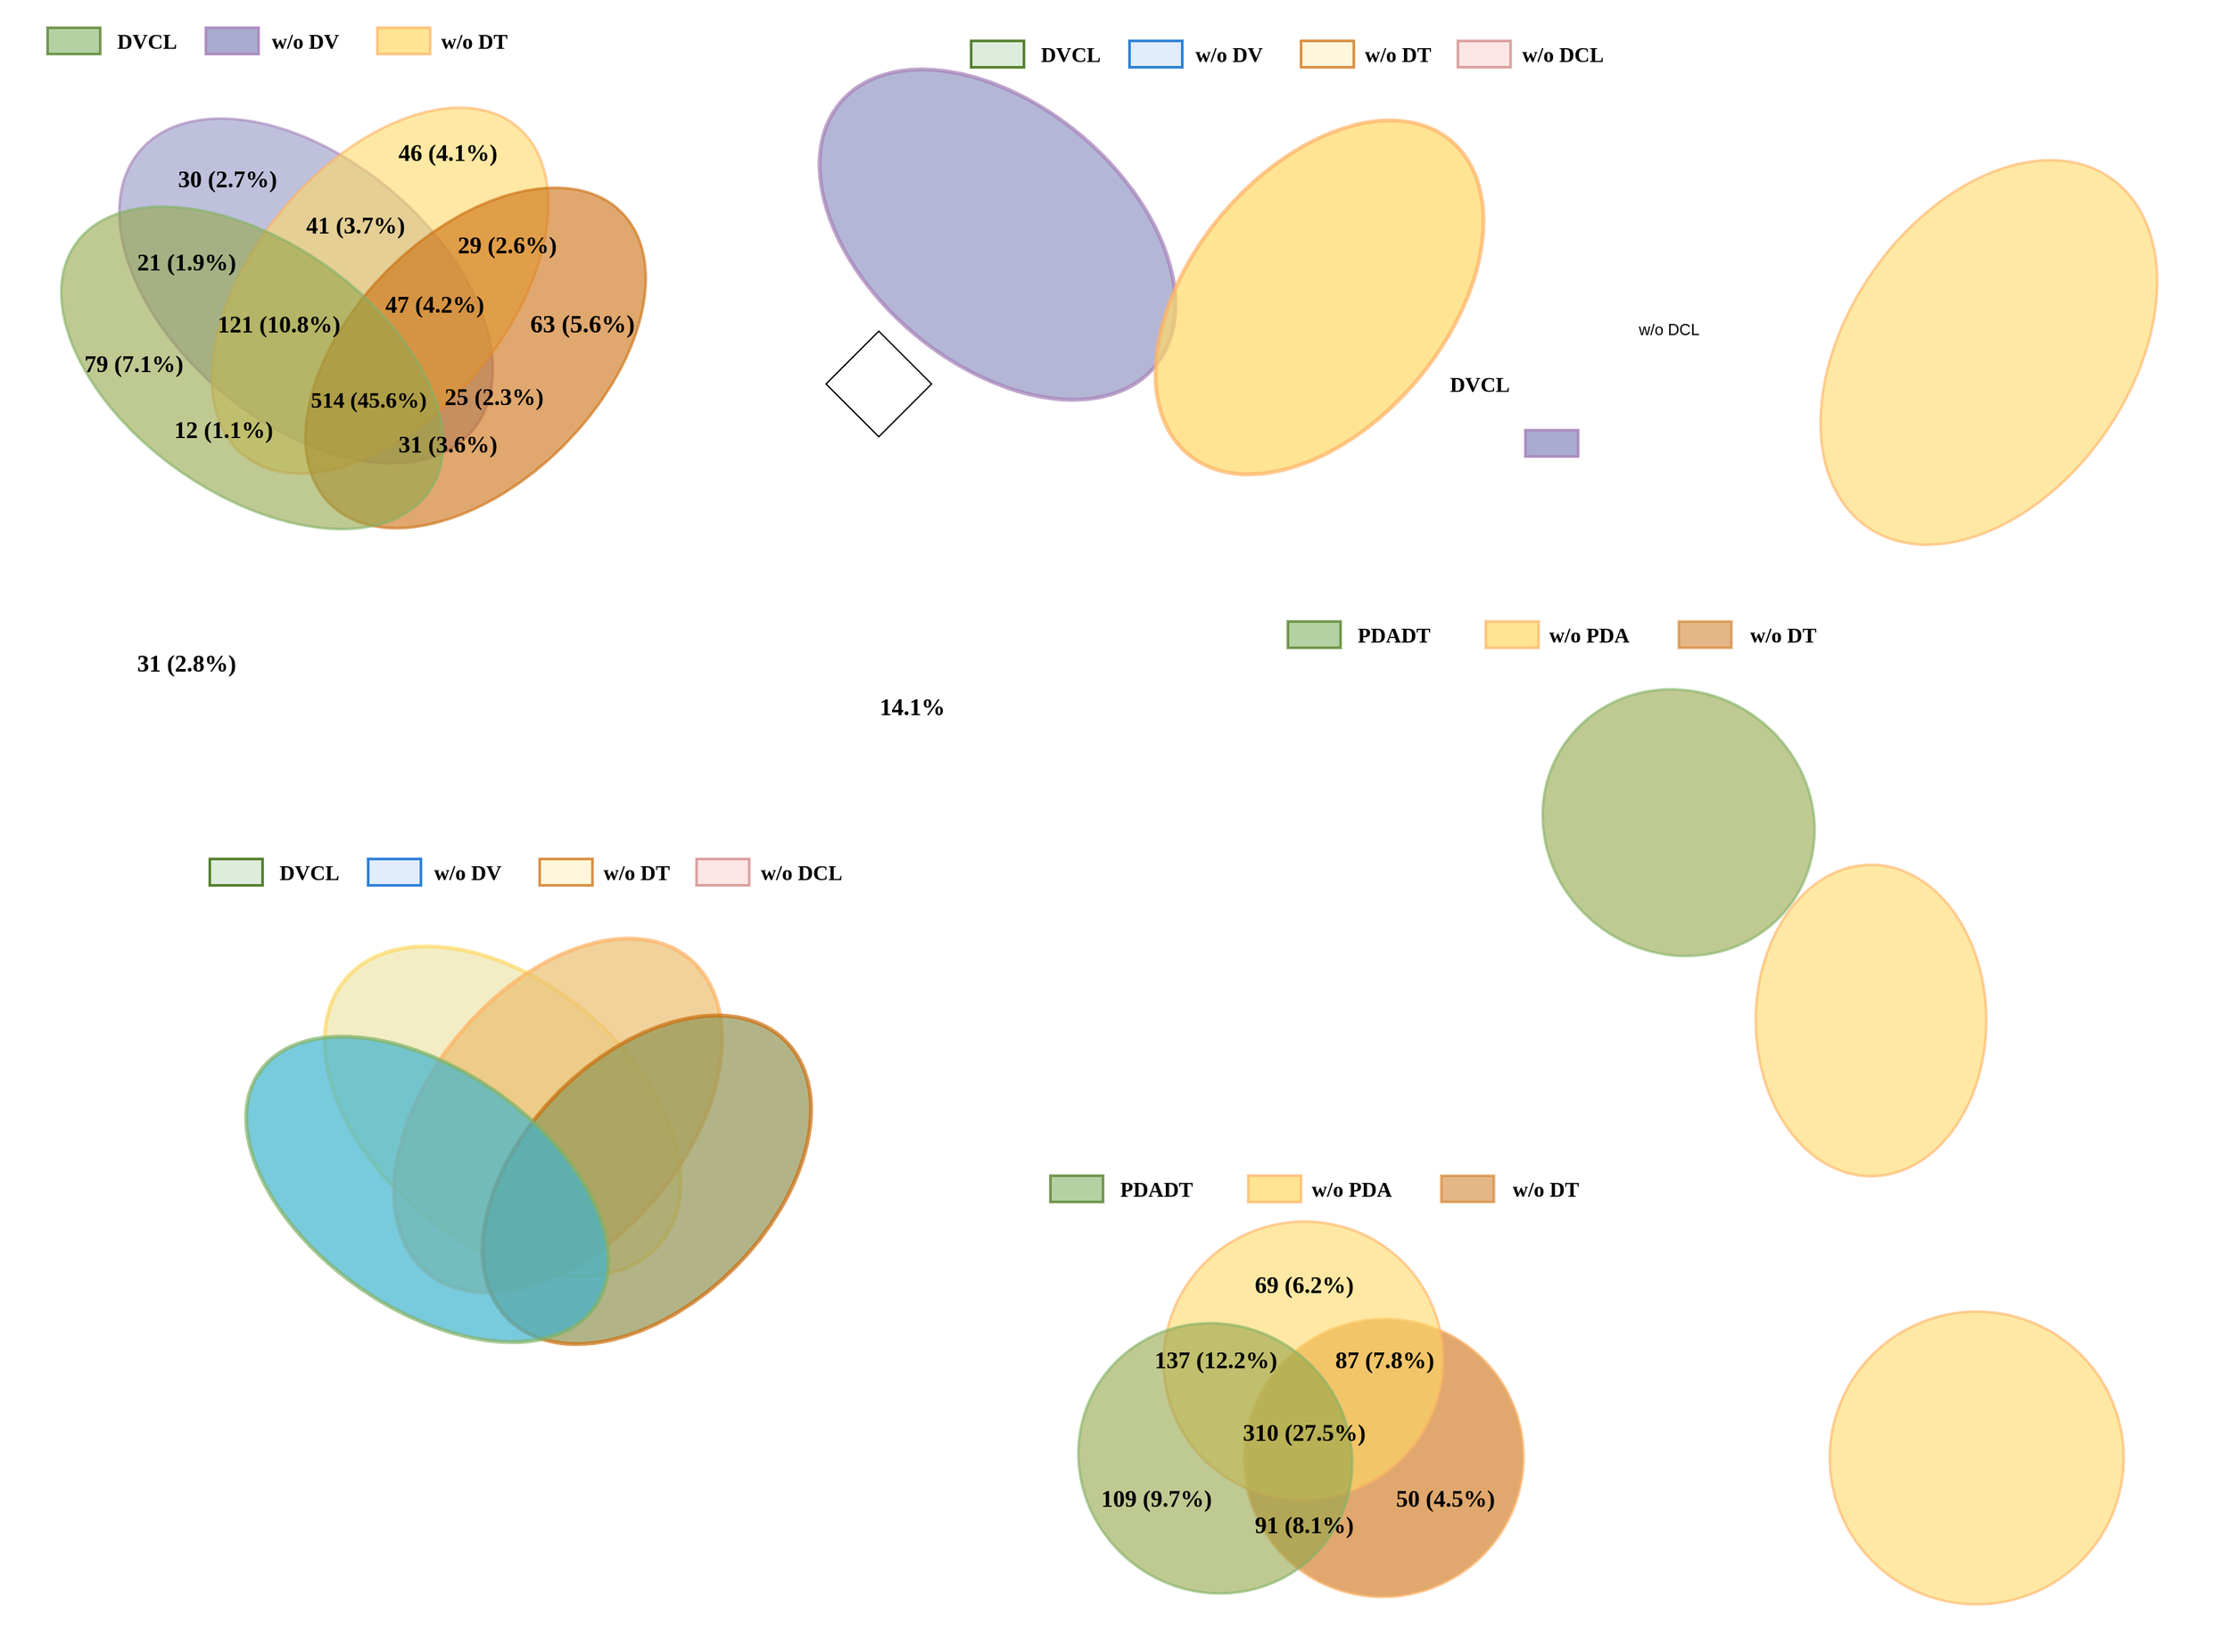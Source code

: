 <mxfile version="24.0.7" type="github">
  <diagram name="第 1 页" id="LeM2w8VIvvIg2yJOV-8C">
    <mxGraphModel dx="2490" dy="1259" grid="1" gridSize="10" guides="1" tooltips="1" connect="1" arrows="1" fold="1" page="1" pageScale="1" pageWidth="1169" pageHeight="1654" background="none" math="0" shadow="0">
      <root>
        <mxCell id="0" />
        <mxCell id="1" parent="0" />
        <mxCell id="9sdCq0_GtWGFNs0LASUp-22" value="" style="ellipse;whiteSpace=wrap;html=1;rotation=90;fillColor=#FFD966;strokeColor=#FFB366;opacity=60;strokeWidth=2;" parent="1" vertex="1">
          <mxGeometry x="1531.08" y="1337.56" width="221.92" height="222.78" as="geometry" />
        </mxCell>
        <mxCell id="WjKeYcZH_bO4U1SeLpZb-8" value="" style="ellipse;whiteSpace=wrap;html=1;rotation=40;fillColor=#9497C5;strokeColor=#A680B8;opacity=60;strokeWidth=2;" parent="1" vertex="1">
          <mxGeometry x="211.27" y="464.67" width="329.39" height="199.57" as="geometry" />
        </mxCell>
        <mxCell id="WjKeYcZH_bO4U1SeLpZb-7" value="" style="ellipse;whiteSpace=wrap;html=1;rotation=-230;fillColor=#FFD966;strokeColor=#FFB366;opacity=60;strokeWidth=2;" parent="1" vertex="1">
          <mxGeometry x="270" y="468.16" width="324.02" height="192.09" as="geometry" />
        </mxCell>
        <mxCell id="WjKeYcZH_bO4U1SeLpZb-1" value="" style="ellipse;whiteSpace=wrap;html=1;rotation=-225;opacity=60;fillColor=#CC6E0E;strokeColor=#CC6E0E;strokeWidth=2;" parent="1" vertex="1">
          <mxGeometry x="348.17" y="521.1" width="312.51" height="188.36" as="geometry" />
        </mxCell>
        <mxCell id="WjKeYcZH_bO4U1SeLpZb-18" value="&lt;font style=&quot;font-size: 16px;&quot; face=&quot;Times New Roman&quot;&gt;&lt;b&gt;DVCL&lt;/b&gt;&lt;/font&gt;" style="text;html=1;align=center;verticalAlign=middle;resizable=0;points=[];autosize=1;strokeColor=none;fillColor=none;" parent="1" vertex="1">
          <mxGeometry x="1230" y="620" width="70" height="30" as="geometry" />
        </mxCell>
        <mxCell id="WjKeYcZH_bO4U1SeLpZb-20" value="&lt;br&gt;" style="text;html=1;align=center;verticalAlign=middle;resizable=0;points=[];autosize=1;strokeColor=none;fillColor=none;" parent="1" vertex="1">
          <mxGeometry x="870" y="558" width="20" height="30" as="geometry" />
        </mxCell>
        <mxCell id="WjKeYcZH_bO4U1SeLpZb-21" value="" style="ellipse;whiteSpace=wrap;html=1;rotation=40;fillColor=#9497C5;strokeColor=#A680B8;opacity=70;strokeWidth=3;" parent="1" vertex="1">
          <mxGeometry x="744.42" y="423.59" width="311.16" height="196.41" as="geometry" />
        </mxCell>
        <mxCell id="WjKeYcZH_bO4U1SeLpZb-22" value="" style="ellipse;whiteSpace=wrap;html=1;rotation=-230;fillColor=#FFD966;strokeColor=#FFB366;opacity=70;strokeWidth=3;" parent="1" vertex="1">
          <mxGeometry x="988.95" y="472.46" width="310" height="193.9" as="geometry" />
        </mxCell>
        <mxCell id="WjKeYcZH_bO4U1SeLpZb-23" value="" style="rounded=0;whiteSpace=wrap;html=1;fillColor=#d5e8d4;strokeColor=#336600;opacity=80;strokeWidth=2;" parent="1" vertex="1">
          <mxGeometry x="880" y="375" width="40" height="20" as="geometry" />
        </mxCell>
        <mxCell id="WjKeYcZH_bO4U1SeLpZb-24" value="&lt;font style=&quot;font-size: 16px;&quot; face=&quot;Times New Roman&quot;&gt;&lt;b&gt;DVCL&lt;/b&gt;&lt;/font&gt;" style="text;html=1;align=center;verticalAlign=middle;resizable=0;points=[];autosize=1;strokeColor=none;fillColor=none;" parent="1" vertex="1">
          <mxGeometry x="920" y="370" width="70" height="30" as="geometry" />
        </mxCell>
        <mxCell id="WjKeYcZH_bO4U1SeLpZb-25" value="" style="rounded=0;whiteSpace=wrap;html=1;fillColor=#dae8fc;strokeColor=#0066CC;opacity=80;strokeWidth=2;" parent="1" vertex="1">
          <mxGeometry x="1000" y="375" width="40" height="20" as="geometry" />
        </mxCell>
        <mxCell id="WjKeYcZH_bO4U1SeLpZb-26" value="&lt;font face=&quot;Times New Roman&quot;&gt;&lt;span style=&quot;font-size: 16px;&quot;&gt;&lt;b&gt;w/o DV&lt;/b&gt;&lt;/span&gt;&lt;/font&gt;" style="text;html=1;align=center;verticalAlign=middle;resizable=0;points=[];autosize=1;strokeColor=none;fillColor=none;" parent="1" vertex="1">
          <mxGeometry x="1040" y="370" width="70" height="30" as="geometry" />
        </mxCell>
        <mxCell id="WjKeYcZH_bO4U1SeLpZb-27" value="" style="rounded=0;whiteSpace=wrap;html=1;fillColor=#fff2cc;strokeColor=#CC6600;opacity=70;strokeWidth=2;" parent="1" vertex="1">
          <mxGeometry x="1130" y="375" width="40" height="20" as="geometry" />
        </mxCell>
        <mxCell id="WjKeYcZH_bO4U1SeLpZb-28" value="&lt;font face=&quot;Times New Roman&quot;&gt;&lt;span style=&quot;font-size: 16px;&quot;&gt;&lt;b&gt;w/o DT&lt;/b&gt;&lt;/span&gt;&lt;/font&gt;" style="text;html=1;align=center;verticalAlign=middle;resizable=0;points=[];autosize=1;strokeColor=none;fillColor=none;" parent="1" vertex="1">
          <mxGeometry x="1168" y="370" width="70" height="30" as="geometry" />
        </mxCell>
        <mxCell id="WjKeYcZH_bO4U1SeLpZb-29" value="" style="rounded=0;whiteSpace=wrap;html=1;fillColor=#f8cecc;strokeColor=#b85450;opacity=50;strokeWidth=2;" parent="1" vertex="1">
          <mxGeometry x="1248.84" y="375" width="40" height="20" as="geometry" />
        </mxCell>
        <mxCell id="WjKeYcZH_bO4U1SeLpZb-30" value="&lt;font face=&quot;Times New Roman&quot;&gt;&lt;span style=&quot;font-size: 16px;&quot;&gt;&lt;b&gt;w/o DCL&lt;/b&gt;&lt;/span&gt;&lt;/font&gt;" style="text;html=1;align=center;verticalAlign=middle;resizable=0;points=[];autosize=1;strokeColor=none;fillColor=none;" parent="1" vertex="1">
          <mxGeometry x="1282.51" y="370" width="90" height="30" as="geometry" />
        </mxCell>
        <mxCell id="WjKeYcZH_bO4U1SeLpZb-31" value="" style="ellipse;whiteSpace=wrap;html=1;rotation=40;fillColor=#EEE5AD;strokeColor=#FFD966;opacity=70;strokeWidth=3;" parent="1" vertex="1">
          <mxGeometry x="369.35" y="1088.16" width="311.16" height="196.41" as="geometry" />
        </mxCell>
        <mxCell id="WjKeYcZH_bO4U1SeLpZb-32" value="" style="ellipse;whiteSpace=wrap;html=1;rotation=-230;fillColor=#EABF6F;strokeColor=#FFB366;opacity=70;strokeWidth=3;" parent="1" vertex="1">
          <mxGeometry x="411.95" y="1092.46" width="310" height="193.9" as="geometry" />
        </mxCell>
        <mxCell id="WjKeYcZH_bO4U1SeLpZb-33" value="" style="ellipse;whiteSpace=wrap;html=1;rotation=-225;opacity=70;fillColor=#929455;strokeColor=#CC6E0E;strokeWidth=3;" parent="1" vertex="1">
          <mxGeometry x="485.5" y="1143.96" width="297.38" height="188.36" as="geometry" />
        </mxCell>
        <mxCell id="WjKeYcZH_bO4U1SeLpZb-34" value="" style="rounded=0;whiteSpace=wrap;html=1;fillColor=#d5e8d4;strokeColor=#336600;opacity=80;strokeWidth=2;" parent="1" vertex="1">
          <mxGeometry x="303" y="995" width="40" height="20" as="geometry" />
        </mxCell>
        <mxCell id="WjKeYcZH_bO4U1SeLpZb-35" value="&lt;font style=&quot;font-size: 16px;&quot; face=&quot;Times New Roman&quot;&gt;&lt;b&gt;DVCL&lt;/b&gt;&lt;/font&gt;" style="text;html=1;align=center;verticalAlign=middle;resizable=0;points=[];autosize=1;strokeColor=none;fillColor=none;" parent="1" vertex="1">
          <mxGeometry x="343" y="990" width="70" height="30" as="geometry" />
        </mxCell>
        <mxCell id="WjKeYcZH_bO4U1SeLpZb-36" value="" style="rounded=0;whiteSpace=wrap;html=1;fillColor=#dae8fc;strokeColor=#0066CC;opacity=80;strokeWidth=2;" parent="1" vertex="1">
          <mxGeometry x="423" y="995" width="40" height="20" as="geometry" />
        </mxCell>
        <mxCell id="WjKeYcZH_bO4U1SeLpZb-37" value="&lt;font face=&quot;Times New Roman&quot;&gt;&lt;span style=&quot;font-size: 16px;&quot;&gt;&lt;b&gt;w/o DV&lt;/b&gt;&lt;/span&gt;&lt;/font&gt;" style="text;html=1;align=center;verticalAlign=middle;resizable=0;points=[];autosize=1;strokeColor=none;fillColor=none;" parent="1" vertex="1">
          <mxGeometry x="463" y="990" width="70" height="30" as="geometry" />
        </mxCell>
        <mxCell id="WjKeYcZH_bO4U1SeLpZb-38" value="" style="rounded=0;whiteSpace=wrap;html=1;fillColor=#fff2cc;strokeColor=#CC6600;opacity=70;strokeWidth=2;" parent="1" vertex="1">
          <mxGeometry x="553" y="995" width="40" height="20" as="geometry" />
        </mxCell>
        <mxCell id="WjKeYcZH_bO4U1SeLpZb-39" value="&lt;font face=&quot;Times New Roman&quot;&gt;&lt;span style=&quot;font-size: 16px;&quot;&gt;&lt;b&gt;w/o DT&lt;/b&gt;&lt;/span&gt;&lt;/font&gt;" style="text;html=1;align=center;verticalAlign=middle;resizable=0;points=[];autosize=1;strokeColor=none;fillColor=none;" parent="1" vertex="1">
          <mxGeometry x="591" y="990" width="70" height="30" as="geometry" />
        </mxCell>
        <mxCell id="WjKeYcZH_bO4U1SeLpZb-40" value="" style="rounded=0;whiteSpace=wrap;html=1;fillColor=#f8cecc;strokeColor=#b85450;opacity=50;strokeWidth=2;" parent="1" vertex="1">
          <mxGeometry x="671.84" y="995" width="40" height="20" as="geometry" />
        </mxCell>
        <mxCell id="WjKeYcZH_bO4U1SeLpZb-41" value="&lt;font face=&quot;Times New Roman&quot;&gt;&lt;span style=&quot;font-size: 16px;&quot;&gt;&lt;b&gt;w/o DCL&lt;/b&gt;&lt;/span&gt;&lt;/font&gt;" style="text;html=1;align=center;verticalAlign=middle;resizable=0;points=[];autosize=1;strokeColor=none;fillColor=none;" parent="1" vertex="1">
          <mxGeometry x="705.51" y="990" width="90" height="30" as="geometry" />
        </mxCell>
        <mxCell id="WjKeYcZH_bO4U1SeLpZb-42" value="" style="ellipse;whiteSpace=wrap;html=1;rotation=35;fillColor=#3FB4CF;strokeColor=#82b366;opacity=70;strokeWidth=3;" parent="1" vertex="1">
          <mxGeometry x="312.74" y="1154.92" width="310.12" height="180.9" as="geometry" />
        </mxCell>
        <mxCell id="WjKeYcZH_bO4U1SeLpZb-5" value="" style="ellipse;whiteSpace=wrap;html=1;rotation=35;fillColor=#95A54A;strokeColor=#82B366;opacity=60;strokeWidth=2;" parent="1" vertex="1">
          <mxGeometry x="171.6" y="527.3" width="327.09" height="191.04" as="geometry" />
        </mxCell>
        <mxCell id="WjKeYcZH_bO4U1SeLpZb-51" value="w/o DCL" style="text;whiteSpace=wrap;html=1;" parent="1" vertex="1">
          <mxGeometry x="1384.02" y="580" width="80" height="40" as="geometry" />
        </mxCell>
        <mxCell id="WjKeYcZH_bO4U1SeLpZb-52" value="&lt;font size=&quot;1&quot; face=&quot;Times New Roman&quot;&gt;&lt;b style=&quot;font-size: 18px;&quot;&gt;79 (7.1%)&lt;/b&gt;&lt;/font&gt;" style="text;html=1;align=center;verticalAlign=middle;resizable=0;points=[];autosize=1;strokeColor=none;fillColor=none;" parent="1" vertex="1">
          <mxGeometry x="195" y="600" width="100" height="40" as="geometry" />
        </mxCell>
        <mxCell id="WjKeYcZH_bO4U1SeLpZb-53" value="&lt;font size=&quot;1&quot; face=&quot;Times New Roman&quot;&gt;&lt;b style=&quot;font-size: 19px;&quot;&gt;63 (5.6%)&lt;/b&gt;&lt;/font&gt;" style="text;html=1;align=center;verticalAlign=middle;resizable=0;points=[];autosize=1;strokeColor=none;fillColor=none;" parent="1" vertex="1">
          <mxGeometry x="535" y="570" width="100" height="40" as="geometry" />
        </mxCell>
        <mxCell id="WjKeYcZH_bO4U1SeLpZb-54" value="&lt;font size=&quot;1&quot; face=&quot;Times New Roman&quot;&gt;&lt;b style=&quot;font-size: 18px;&quot;&gt;30 (2.7%)&lt;/b&gt;&lt;/font&gt;" style="text;html=1;align=center;verticalAlign=middle;resizable=0;points=[];autosize=1;strokeColor=none;fillColor=none;" parent="1" vertex="1">
          <mxGeometry x="266.32" y="460" width="100" height="40" as="geometry" />
        </mxCell>
        <mxCell id="WjKeYcZH_bO4U1SeLpZb-55" value="&lt;font size=&quot;1&quot; face=&quot;Times New Roman&quot;&gt;&lt;b style=&quot;font-size: 18px;&quot;&gt;46 (4.1%)&lt;/b&gt;&lt;/font&gt;" style="text;html=1;align=center;verticalAlign=middle;resizable=0;points=[];autosize=1;strokeColor=none;fillColor=none;" parent="1" vertex="1">
          <mxGeometry x="433" y="440" width="100" height="40" as="geometry" />
        </mxCell>
        <mxCell id="WjKeYcZH_bO4U1SeLpZb-56" value="&lt;font size=&quot;1&quot; face=&quot;Times New Roman&quot;&gt;&lt;b style=&quot;font-size: 17px;&quot;&gt;514 (45.6%)&lt;/b&gt;&lt;/font&gt;" style="text;html=1;align=center;verticalAlign=middle;resizable=0;points=[];autosize=1;strokeColor=none;fillColor=none;" parent="1" vertex="1">
          <mxGeometry x="367.81" y="632.57" width="110" height="30" as="geometry" />
        </mxCell>
        <mxCell id="WjKeYcZH_bO4U1SeLpZb-57" value="&lt;font size=&quot;1&quot; face=&quot;Times New Roman&quot;&gt;&lt;b style=&quot;font-size: 18px;&quot;&gt;121 (10.8%)&lt;/b&gt;&lt;/font&gt;" style="text;html=1;align=center;verticalAlign=middle;resizable=0;points=[];autosize=1;strokeColor=none;fillColor=none;" parent="1" vertex="1">
          <mxGeometry x="295" y="570" width="120" height="40" as="geometry" />
        </mxCell>
        <mxCell id="WjKeYcZH_bO4U1SeLpZb-59" value="&lt;font size=&quot;1&quot; face=&quot;Times New Roman&quot;&gt;&lt;b style=&quot;font-size: 18px;&quot;&gt;12 (1.1%)&lt;/b&gt;&lt;/font&gt;" style="text;html=1;align=center;verticalAlign=middle;resizable=0;points=[];autosize=1;strokeColor=none;fillColor=none;" parent="1" vertex="1">
          <mxGeometry x="262.81" y="650" width="100" height="40" as="geometry" />
        </mxCell>
        <mxCell id="WjKeYcZH_bO4U1SeLpZb-60" value="&lt;font size=&quot;1&quot; face=&quot;Times New Roman&quot;&gt;&lt;b style=&quot;font-size: 18px;&quot;&gt;25 (2.3%)&lt;/b&gt;&lt;/font&gt;" style="text;html=1;align=center;verticalAlign=middle;resizable=0;points=[];autosize=1;strokeColor=none;fillColor=none;" parent="1" vertex="1">
          <mxGeometry x="467.51" y="625" width="100" height="40" as="geometry" />
        </mxCell>
        <mxCell id="WjKeYcZH_bO4U1SeLpZb-61" value="&lt;font size=&quot;1&quot; face=&quot;Times New Roman&quot;&gt;&lt;b style=&quot;font-size: 18px;&quot;&gt;41 (3.7%)&lt;/b&gt;&lt;/font&gt;" style="text;html=1;align=center;verticalAlign=middle;resizable=0;points=[];autosize=1;strokeColor=none;fillColor=none;" parent="1" vertex="1">
          <mxGeometry x="362.81" y="495" width="100" height="40" as="geometry" />
        </mxCell>
        <mxCell id="WjKeYcZH_bO4U1SeLpZb-62" value="&lt;font size=&quot;1&quot; face=&quot;Times New Roman&quot;&gt;&lt;b style=&quot;font-size: 18px;&quot;&gt;21 (1.9%)&lt;/b&gt;&lt;/font&gt;" style="text;html=1;align=center;verticalAlign=middle;resizable=0;points=[];autosize=1;strokeColor=none;fillColor=none;" parent="1" vertex="1">
          <mxGeometry x="235" y="523" width="100" height="40" as="geometry" />
        </mxCell>
        <mxCell id="WjKeYcZH_bO4U1SeLpZb-63" value="&lt;font size=&quot;1&quot; face=&quot;Times New Roman&quot;&gt;&lt;b style=&quot;font-size: 18px;&quot;&gt;29 (2.6%)&lt;/b&gt;&lt;/font&gt;" style="text;html=1;align=center;verticalAlign=middle;resizable=0;points=[];autosize=1;strokeColor=none;fillColor=none;" parent="1" vertex="1">
          <mxGeometry x="477.81" y="510" width="100" height="40" as="geometry" />
        </mxCell>
        <mxCell id="WjKeYcZH_bO4U1SeLpZb-64" value="&lt;font size=&quot;1&quot; face=&quot;Times New Roman&quot;&gt;&lt;b style=&quot;font-size: 18px;&quot;&gt;47 (4.2%)&lt;/b&gt;&lt;/font&gt;" style="text;html=1;align=center;verticalAlign=middle;resizable=0;points=[];autosize=1;strokeColor=none;fillColor=none;" parent="1" vertex="1">
          <mxGeometry x="423.0" y="555" width="100" height="40" as="geometry" />
        </mxCell>
        <mxCell id="WjKeYcZH_bO4U1SeLpZb-65" value="&lt;font size=&quot;1&quot; face=&quot;Times New Roman&quot;&gt;&lt;b style=&quot;font-size: 18px;&quot;&gt;31 (2.8%)&lt;/b&gt;&lt;/font&gt;" style="text;html=1;align=center;verticalAlign=middle;resizable=0;points=[];autosize=1;strokeColor=none;fillColor=none;" parent="1" vertex="1">
          <mxGeometry x="235.0" y="827" width="100" height="40" as="geometry" />
        </mxCell>
        <mxCell id="WjKeYcZH_bO4U1SeLpZb-66" value="&lt;font size=&quot;1&quot; face=&quot;Times New Roman&quot;&gt;&lt;b style=&quot;font-size: 18px;&quot;&gt;31 (3.6%)&lt;/b&gt;&lt;/font&gt;" style="text;html=1;align=center;verticalAlign=middle;resizable=0;points=[];autosize=1;strokeColor=none;fillColor=none;" parent="1" vertex="1">
          <mxGeometry x="433" y="661.36" width="100" height="40" as="geometry" />
        </mxCell>
        <mxCell id="WjKeYcZH_bO4U1SeLpZb-67" value="" style="rhombus;whiteSpace=wrap;html=1;" parent="1" vertex="1">
          <mxGeometry x="770" y="595" width="80" height="80" as="geometry" />
        </mxCell>
        <mxCell id="WjKeYcZH_bO4U1SeLpZb-124" value="" style="rounded=0;whiteSpace=wrap;html=1;fillColor=#82B366;strokeColor=#336600;opacity=60;strokeWidth=2;" parent="1" vertex="1">
          <mxGeometry x="180" y="365" width="40" height="20" as="geometry" />
        </mxCell>
        <mxCell id="WjKeYcZH_bO4U1SeLpZb-125" value="&lt;font style=&quot;font-size: 16px;&quot; face=&quot;Times New Roman&quot;&gt;&lt;b&gt;DVCL&lt;/b&gt;&lt;/font&gt;" style="text;html=1;align=center;verticalAlign=middle;resizable=0;points=[];autosize=1;strokeColor=none;fillColor=none;" parent="1" vertex="1">
          <mxGeometry x="220" y="360" width="70" height="30" as="geometry" />
        </mxCell>
        <mxCell id="WjKeYcZH_bO4U1SeLpZb-126" value="" style="rounded=0;whiteSpace=wrap;html=1;fillColor=#9497C5;strokeColor=#A680B8;opacity=80;strokeWidth=2;" parent="1" vertex="1">
          <mxGeometry x="300" y="365" width="40" height="20" as="geometry" />
        </mxCell>
        <mxCell id="WjKeYcZH_bO4U1SeLpZb-127" value="&lt;font face=&quot;Times New Roman&quot;&gt;&lt;span style=&quot;font-size: 16px;&quot;&gt;&lt;b&gt;w/o DV&lt;/b&gt;&lt;/span&gt;&lt;/font&gt;" style="text;html=1;align=center;verticalAlign=middle;resizable=0;points=[];autosize=1;strokeColor=none;fillColor=none;" parent="1" vertex="1">
          <mxGeometry x="340" y="360" width="70" height="30" as="geometry" />
        </mxCell>
        <mxCell id="WjKeYcZH_bO4U1SeLpZb-128" value="" style="rounded=0;whiteSpace=wrap;html=1;fillColor=#FFD966;strokeColor=#FFB366;opacity=70;strokeWidth=2;" parent="1" vertex="1">
          <mxGeometry x="430" y="365" width="40" height="20" as="geometry" />
        </mxCell>
        <mxCell id="WjKeYcZH_bO4U1SeLpZb-129" value="&lt;font face=&quot;Times New Roman&quot;&gt;&lt;span style=&quot;font-size: 16px;&quot;&gt;&lt;b&gt;w/o DT&lt;/b&gt;&lt;/span&gt;&lt;/font&gt;" style="text;html=1;align=center;verticalAlign=middle;resizable=0;points=[];autosize=1;strokeColor=none;fillColor=none;" parent="1" vertex="1">
          <mxGeometry x="468" y="360" width="70" height="30" as="geometry" />
        </mxCell>
        <mxCell id="9sdCq0_GtWGFNs0LASUp-3" value="" style="ellipse;whiteSpace=wrap;html=1;rotation=90;fillColor=#FFD966;strokeColor=#FFB366;opacity=60;strokeWidth=2;" parent="1" vertex="1">
          <mxGeometry x="1443.92" y="1030" width="236.08" height="174.82" as="geometry" />
        </mxCell>
        <mxCell id="9sdCq0_GtWGFNs0LASUp-5" value="" style="ellipse;whiteSpace=wrap;html=1;rotation=-235;fillColor=#FFD966;strokeColor=#FFB366;opacity=60;strokeWidth=2;" parent="1" vertex="1">
          <mxGeometry x="1490" y="503.88" width="322.51" height="214.46" as="geometry" />
        </mxCell>
        <mxCell id="9sdCq0_GtWGFNs0LASUp-6" value="" style="ellipse;whiteSpace=wrap;html=1;rotation=-210;fillColor=#CC6E0E;strokeColor=#FFB366;opacity=60;strokeWidth=2;" parent="1" vertex="1">
          <mxGeometry x="1086.48" y="1343.76" width="212.47" height="210.38" as="geometry" />
        </mxCell>
        <mxCell id="9sdCq0_GtWGFNs0LASUp-10" value="" style="rounded=0;whiteSpace=wrap;html=1;fillColor=#9497C5;strokeColor=#A680B8;opacity=80;strokeWidth=2;" parent="1" vertex="1">
          <mxGeometry x="1300" y="670" width="40" height="20" as="geometry" />
        </mxCell>
        <mxCell id="9sdCq0_GtWGFNs0LASUp-14" value="&lt;font size=&quot;1&quot; face=&quot;Times New Roman&quot;&gt;&lt;b style=&quot;font-size: 18px;&quot;&gt;14.1%&lt;/b&gt;&lt;/font&gt;" style="text;html=1;align=center;verticalAlign=middle;resizable=0;points=[];autosize=1;strokeColor=none;fillColor=none;" parent="1" vertex="1">
          <mxGeometry x="800" y="860" width="70" height="40" as="geometry" />
        </mxCell>
        <mxCell id="9sdCq0_GtWGFNs0LASUp-15" value="" style="group" parent="1" vertex="1" connectable="0">
          <mxGeometry x="1120.0" y="810" width="410.0" height="30" as="geometry" />
        </mxCell>
        <mxCell id="WjKeYcZH_bO4U1SeLpZb-130" value="" style="rounded=0;whiteSpace=wrap;html=1;fillColor=#CC6E0E;strokeColor=#CC6E0E;opacity=50;strokeWidth=2;" parent="9sdCq0_GtWGFNs0LASUp-15" vertex="1">
          <mxGeometry x="296.25" y="5" width="40" height="20" as="geometry" />
        </mxCell>
        <mxCell id="WjKeYcZH_bO4U1SeLpZb-131" value="&lt;font face=&quot;Times New Roman&quot;&gt;&lt;span style=&quot;font-size: 16px;&quot;&gt;&lt;b&gt;w/o DT&lt;/b&gt;&lt;/span&gt;&lt;/font&gt;" style="text;html=1;align=center;verticalAlign=middle;resizable=0;points=[];autosize=1;strokeColor=none;fillColor=none;" parent="9sdCq0_GtWGFNs0LASUp-15" vertex="1">
          <mxGeometry x="340.0" width="70" height="30" as="geometry" />
        </mxCell>
        <mxCell id="9sdCq0_GtWGFNs0LASUp-8" value="" style="rounded=0;whiteSpace=wrap;html=1;fillColor=#82B366;strokeColor=#336600;opacity=60;strokeWidth=2;" parent="9sdCq0_GtWGFNs0LASUp-15" vertex="1">
          <mxGeometry y="5" width="40" height="20" as="geometry" />
        </mxCell>
        <mxCell id="9sdCq0_GtWGFNs0LASUp-9" value="&lt;font face=&quot;Times New Roman&quot;&gt;&lt;span style=&quot;font-size: 16px;&quot;&gt;&lt;b&gt;PDADT&lt;/b&gt;&lt;/span&gt;&lt;/font&gt;" style="text;html=1;align=center;verticalAlign=middle;resizable=0;points=[];autosize=1;strokeColor=none;fillColor=none;" parent="9sdCq0_GtWGFNs0LASUp-15" vertex="1">
          <mxGeometry x="40" width="80" height="30" as="geometry" />
        </mxCell>
        <mxCell id="9sdCq0_GtWGFNs0LASUp-11" value="&lt;font face=&quot;Times New Roman&quot;&gt;&lt;span style=&quot;font-size: 16px;&quot;&gt;&lt;b&gt;w/o PDA&lt;/b&gt;&lt;/span&gt;&lt;/font&gt;" style="text;html=1;align=center;verticalAlign=middle;resizable=0;points=[];autosize=1;strokeColor=none;fillColor=none;" parent="9sdCq0_GtWGFNs0LASUp-15" vertex="1">
          <mxGeometry x="187.51" width="80" height="30" as="geometry" />
        </mxCell>
        <mxCell id="9sdCq0_GtWGFNs0LASUp-12" value="" style="rounded=0;whiteSpace=wrap;html=1;fillColor=#FFD966;strokeColor=#FFB366;opacity=70;strokeWidth=2;" parent="9sdCq0_GtWGFNs0LASUp-15" vertex="1">
          <mxGeometry x="150.0" y="5" width="40" height="20" as="geometry" />
        </mxCell>
        <mxCell id="9sdCq0_GtWGFNs0LASUp-19" value="&lt;font face=&quot;Times New Roman&quot;&gt;&lt;span style=&quot;font-size: 18px;&quot;&gt;&lt;b&gt;50 (4.5%)&lt;/b&gt;&lt;/span&gt;&lt;/font&gt;" style="text;html=1;align=center;verticalAlign=middle;resizable=0;points=[];autosize=1;strokeColor=none;fillColor=none;" parent="1" vertex="1">
          <mxGeometry x="1188.84" y="1460" width="100" height="40" as="geometry" />
        </mxCell>
        <mxCell id="9sdCq0_GtWGFNs0LASUp-23" value="" style="ellipse;whiteSpace=wrap;html=1;rotation=35;fillColor=#95A54A;strokeColor=#82B366;opacity=60;strokeWidth=2;" parent="1" vertex="1">
          <mxGeometry x="1311.14" y="868.46" width="210" height="198.05" as="geometry" />
        </mxCell>
        <mxCell id="9sdCq0_GtWGFNs0LASUp-24" value="" style="ellipse;whiteSpace=wrap;html=1;rotation=-210;fillColor=#FFD966;strokeColor=#FFB366;opacity=60;strokeWidth=2;gradientColor=none;" parent="1" vertex="1">
          <mxGeometry x="1025.532" y="1270.005" width="212.47" height="210.38" as="geometry" />
        </mxCell>
        <mxCell id="9sdCq0_GtWGFNs0LASUp-4" value="" style="ellipse;whiteSpace=wrap;html=1;rotation=35;fillColor=#95A54A;strokeColor=#82B366;opacity=60;strokeWidth=2;" parent="1" vertex="1">
          <mxGeometry x="960" y="1348.06" width="210" height="202.32" as="geometry" />
        </mxCell>
        <mxCell id="9sdCq0_GtWGFNs0LASUp-25" value="" style="group" parent="1" vertex="1" connectable="0">
          <mxGeometry x="940" y="1230" width="410.0" height="30" as="geometry" />
        </mxCell>
        <mxCell id="9sdCq0_GtWGFNs0LASUp-26" value="" style="rounded=0;whiteSpace=wrap;html=1;fillColor=#CC6E0E;strokeColor=#CC6E0E;opacity=50;strokeWidth=2;" parent="9sdCq0_GtWGFNs0LASUp-25" vertex="1">
          <mxGeometry x="296.25" y="5" width="40" height="20" as="geometry" />
        </mxCell>
        <mxCell id="9sdCq0_GtWGFNs0LASUp-27" value="&lt;font face=&quot;Times New Roman&quot;&gt;&lt;span style=&quot;font-size: 16px;&quot;&gt;&lt;b&gt;w/o DT&lt;/b&gt;&lt;/span&gt;&lt;/font&gt;" style="text;html=1;align=center;verticalAlign=middle;resizable=0;points=[];autosize=1;strokeColor=none;fillColor=none;" parent="9sdCq0_GtWGFNs0LASUp-25" vertex="1">
          <mxGeometry x="340.0" width="70" height="30" as="geometry" />
        </mxCell>
        <mxCell id="9sdCq0_GtWGFNs0LASUp-28" value="" style="rounded=0;whiteSpace=wrap;html=1;fillColor=#82B366;strokeColor=#336600;opacity=60;strokeWidth=2;" parent="9sdCq0_GtWGFNs0LASUp-25" vertex="1">
          <mxGeometry y="5" width="40" height="20" as="geometry" />
        </mxCell>
        <mxCell id="9sdCq0_GtWGFNs0LASUp-29" value="&lt;font face=&quot;Times New Roman&quot;&gt;&lt;span style=&quot;font-size: 16px;&quot;&gt;&lt;b&gt;PDADT&lt;/b&gt;&lt;/span&gt;&lt;/font&gt;" style="text;html=1;align=center;verticalAlign=middle;resizable=0;points=[];autosize=1;strokeColor=none;fillColor=none;" parent="9sdCq0_GtWGFNs0LASUp-25" vertex="1">
          <mxGeometry x="40" width="80" height="30" as="geometry" />
        </mxCell>
        <mxCell id="9sdCq0_GtWGFNs0LASUp-30" value="&lt;font face=&quot;Times New Roman&quot;&gt;&lt;span style=&quot;font-size: 16px;&quot;&gt;&lt;b&gt;w/o PDA&lt;/b&gt;&lt;/span&gt;&lt;/font&gt;" style="text;html=1;align=center;verticalAlign=middle;resizable=0;points=[];autosize=1;strokeColor=none;fillColor=none;" parent="9sdCq0_GtWGFNs0LASUp-25" vertex="1">
          <mxGeometry x="187.51" width="80" height="30" as="geometry" />
        </mxCell>
        <mxCell id="9sdCq0_GtWGFNs0LASUp-31" value="" style="rounded=0;whiteSpace=wrap;html=1;fillColor=#FFD966;strokeColor=#FFB366;opacity=70;strokeWidth=2;" parent="9sdCq0_GtWGFNs0LASUp-25" vertex="1">
          <mxGeometry x="150.0" y="5" width="40" height="20" as="geometry" />
        </mxCell>
        <mxCell id="9sdCq0_GtWGFNs0LASUp-18" value="&lt;font face=&quot;Times New Roman&quot;&gt;&lt;span style=&quot;font-size: 18px;&quot;&gt;&lt;b&gt;69 (6.2%)&lt;/b&gt;&lt;/span&gt;&lt;/font&gt;" style="text;html=1;align=center;verticalAlign=middle;resizable=0;points=[];autosize=1;strokeColor=none;fillColor=none;" parent="1" vertex="1">
          <mxGeometry x="1081.77" y="1297.56" width="100" height="40" as="geometry" />
        </mxCell>
        <mxCell id="9sdCq0_GtWGFNs0LASUp-16" value="&lt;font face=&quot;Times New Roman&quot;&gt;&lt;span style=&quot;font-size: 18px;&quot;&gt;&lt;b&gt;137 (12.2%)&lt;/b&gt;&lt;/span&gt;&lt;/font&gt;" style="text;html=1;align=center;verticalAlign=middle;resizable=0;points=[];autosize=1;strokeColor=none;fillColor=none;" parent="1" vertex="1">
          <mxGeometry x="1005" y="1355.19" width="120" height="40" as="geometry" />
        </mxCell>
        <mxCell id="WjKeYcZH_bO4U1SeLpZb-58" value="&lt;font face=&quot;Times New Roman&quot;&gt;&lt;span style=&quot;font-size: 18px;&quot;&gt;&lt;b&gt;310 (27.5%)&lt;/b&gt;&lt;/span&gt;&lt;/font&gt;" style="text;html=1;align=center;verticalAlign=middle;resizable=0;points=[];autosize=1;strokeColor=none;fillColor=none;" parent="1" vertex="1">
          <mxGeometry x="1071.77" y="1410.0" width="120" height="40" as="geometry" />
        </mxCell>
        <mxCell id="9sdCq0_GtWGFNs0LASUp-21" value="&lt;font face=&quot;Times New Roman&quot;&gt;&lt;span style=&quot;font-size: 18px;&quot;&gt;&lt;b&gt;87 (7.8%)&lt;/b&gt;&lt;/span&gt;&lt;/font&gt;" style="text;html=1;align=center;verticalAlign=middle;resizable=0;points=[];autosize=1;strokeColor=none;fillColor=none;" parent="1" vertex="1">
          <mxGeometry x="1142.71" y="1355.19" width="100" height="40" as="geometry" />
        </mxCell>
        <mxCell id="9sdCq0_GtWGFNs0LASUp-20" value="&lt;font face=&quot;Times New Roman&quot;&gt;&lt;span style=&quot;font-size: 18px;&quot;&gt;&lt;b&gt;91 (8.1%)&lt;/b&gt;&lt;/span&gt;&lt;/font&gt;" style="text;html=1;align=center;verticalAlign=middle;resizable=0;points=[];autosize=1;strokeColor=none;fillColor=none;" parent="1" vertex="1">
          <mxGeometry x="1081.77" y="1480.0" width="100" height="40" as="geometry" />
        </mxCell>
        <mxCell id="9sdCq0_GtWGFNs0LASUp-17" value="&lt;font face=&quot;Times New Roman&quot;&gt;&lt;span style=&quot;font-size: 18px;&quot;&gt;&lt;b&gt;109 (9.7%)&lt;/b&gt;&lt;/span&gt;&lt;/font&gt;" style="text;html=1;align=center;verticalAlign=middle;resizable=0;points=[];autosize=1;strokeColor=none;fillColor=none;" parent="1" vertex="1">
          <mxGeometry x="965" y="1460" width="110" height="40" as="geometry" />
        </mxCell>
      </root>
    </mxGraphModel>
  </diagram>
</mxfile>
